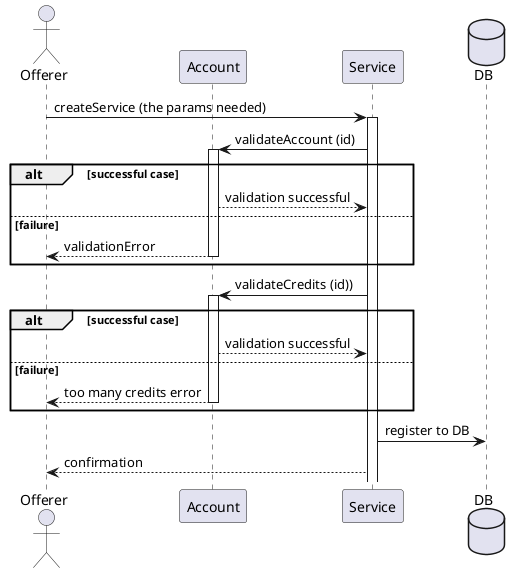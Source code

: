 @startuml


actor Offerer
participant Account
participant Service
database DB

Offerer -> Service: createService (the params needed)


activate Service

Service -> Account: validateAccount (id)
activate Account
alt successful case
    Account --> Service: validation successful
else failure
    Account --> Offerer: validationError
deactivate Account
end


Service -> Account: validateCredits (id))
activate Account
alt successful case
    Account --> Service: validation successful
else failure
    Account --> Offerer: too many credits error
deactivate Account
end

Service -> DB: register to DB

Service --> Offerer : confirmation




@enduml